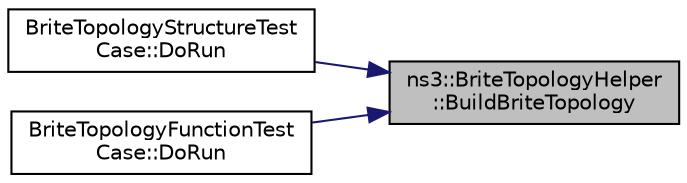 digraph "ns3::BriteTopologyHelper::BuildBriteTopology"
{
 // LATEX_PDF_SIZE
  edge [fontname="Helvetica",fontsize="10",labelfontname="Helvetica",labelfontsize="10"];
  node [fontname="Helvetica",fontsize="10",shape=record];
  rankdir="RL";
  Node1 [label="ns3::BriteTopologyHelper\l::BuildBriteTopology",height=0.2,width=0.4,color="black", fillcolor="grey75", style="filled", fontcolor="black",tooltip="Create NS3 topology using information generated from BRITE."];
  Node1 -> Node2 [dir="back",color="midnightblue",fontsize="10",style="solid",fontname="Helvetica"];
  Node2 [label="BriteTopologyStructureTest\lCase::DoRun",height=0.2,width=0.4,color="black", fillcolor="white", style="filled",URL="$class_brite_topology_structure_test_case.html#ac13fcdb7f752c3ae580f473a1a245619",tooltip="Implementation to actually run this TestCase."];
  Node1 -> Node3 [dir="back",color="midnightblue",fontsize="10",style="solid",fontname="Helvetica"];
  Node3 [label="BriteTopologyFunctionTest\lCase::DoRun",height=0.2,width=0.4,color="black", fillcolor="white", style="filled",URL="$class_brite_topology_function_test_case.html#a8646dcfe4cd680f0fb25c5f70b2b46d6",tooltip="Implementation to actually run this TestCase."];
}
